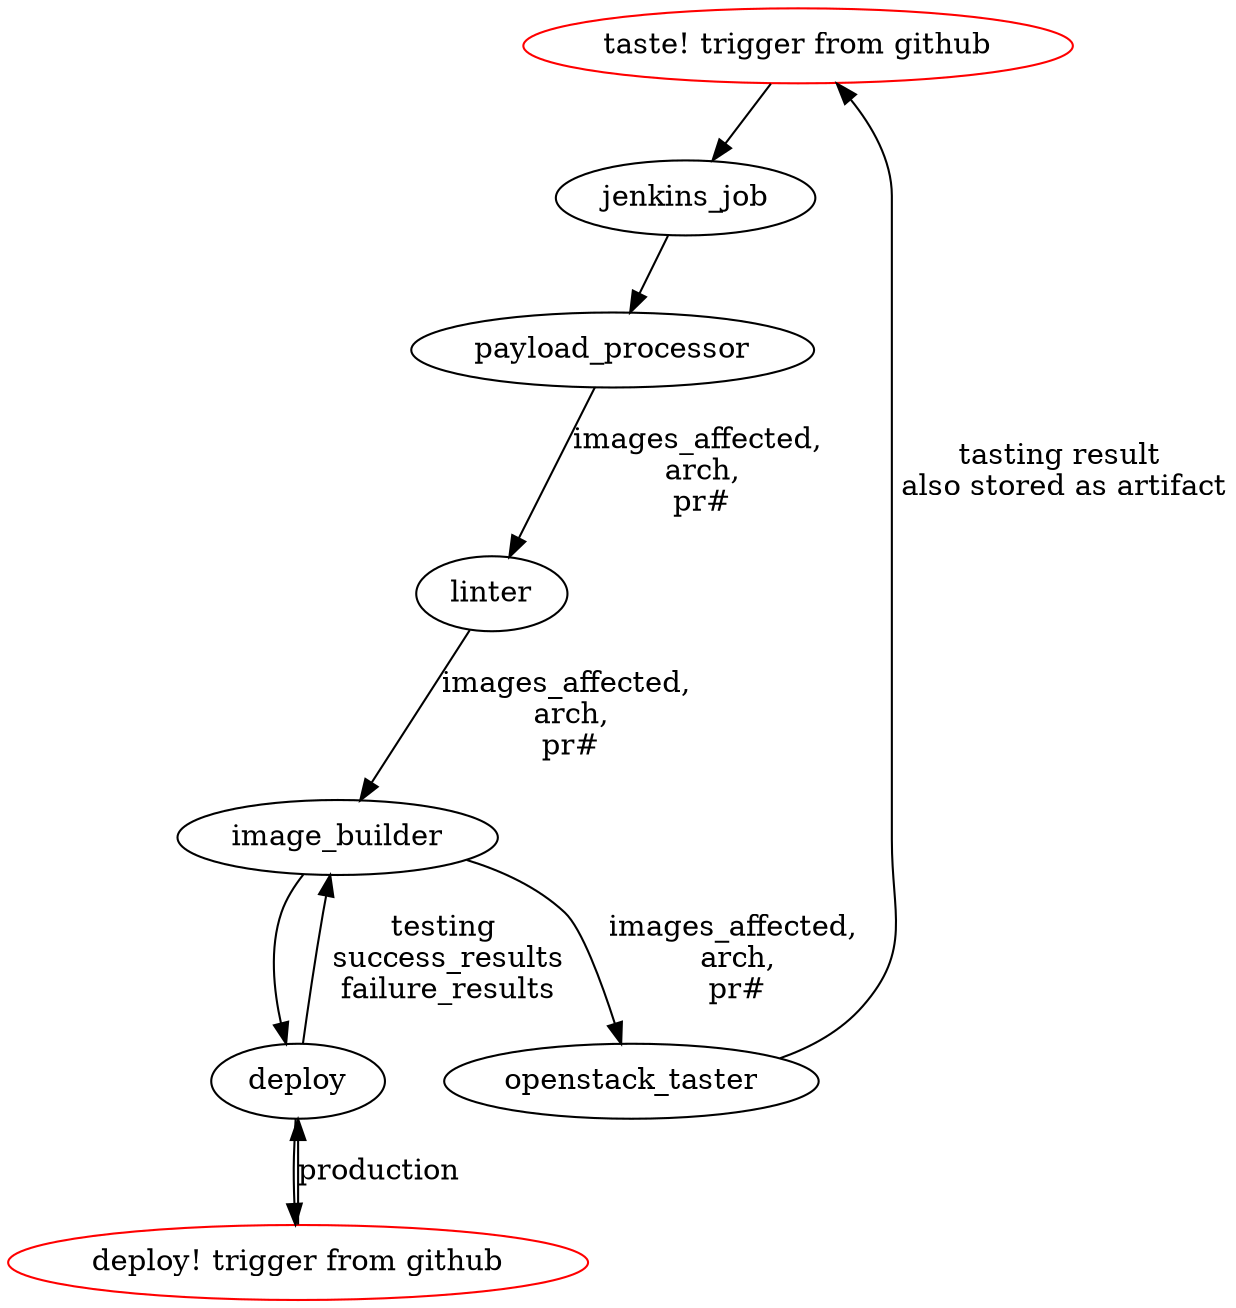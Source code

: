 digraph {
  "taste! trigger from github" -> "jenkins_job";
  
  "jenkins_job" -> "payload_processor";
  
  edge [label="images_affected,\n arch,\n pr#"]
  "payload_processor" ->  "linter";
   
  "linter" -> "image_builder" ;

  "image_builder" -> "openstack_taster"; 

  edge [label="tasting result\n also stored as artifact"];
  "openstack_taster" -> "taste! trigger from github";
  
  edge [label=""];
  "image_builder" -> "deploy"
  
  edge [label="testing\n success_results\n failure_results"];
  "deploy" -> "image_builder"
  
  edge [label=production];
  "deploy! trigger from github" -> "deploy";
  edge [label=""];
  "deploy" -> "deploy! trigger from github";

  "taste! trigger from github" [color=red];
  "deploy! trigger from github" [color=red];
}
